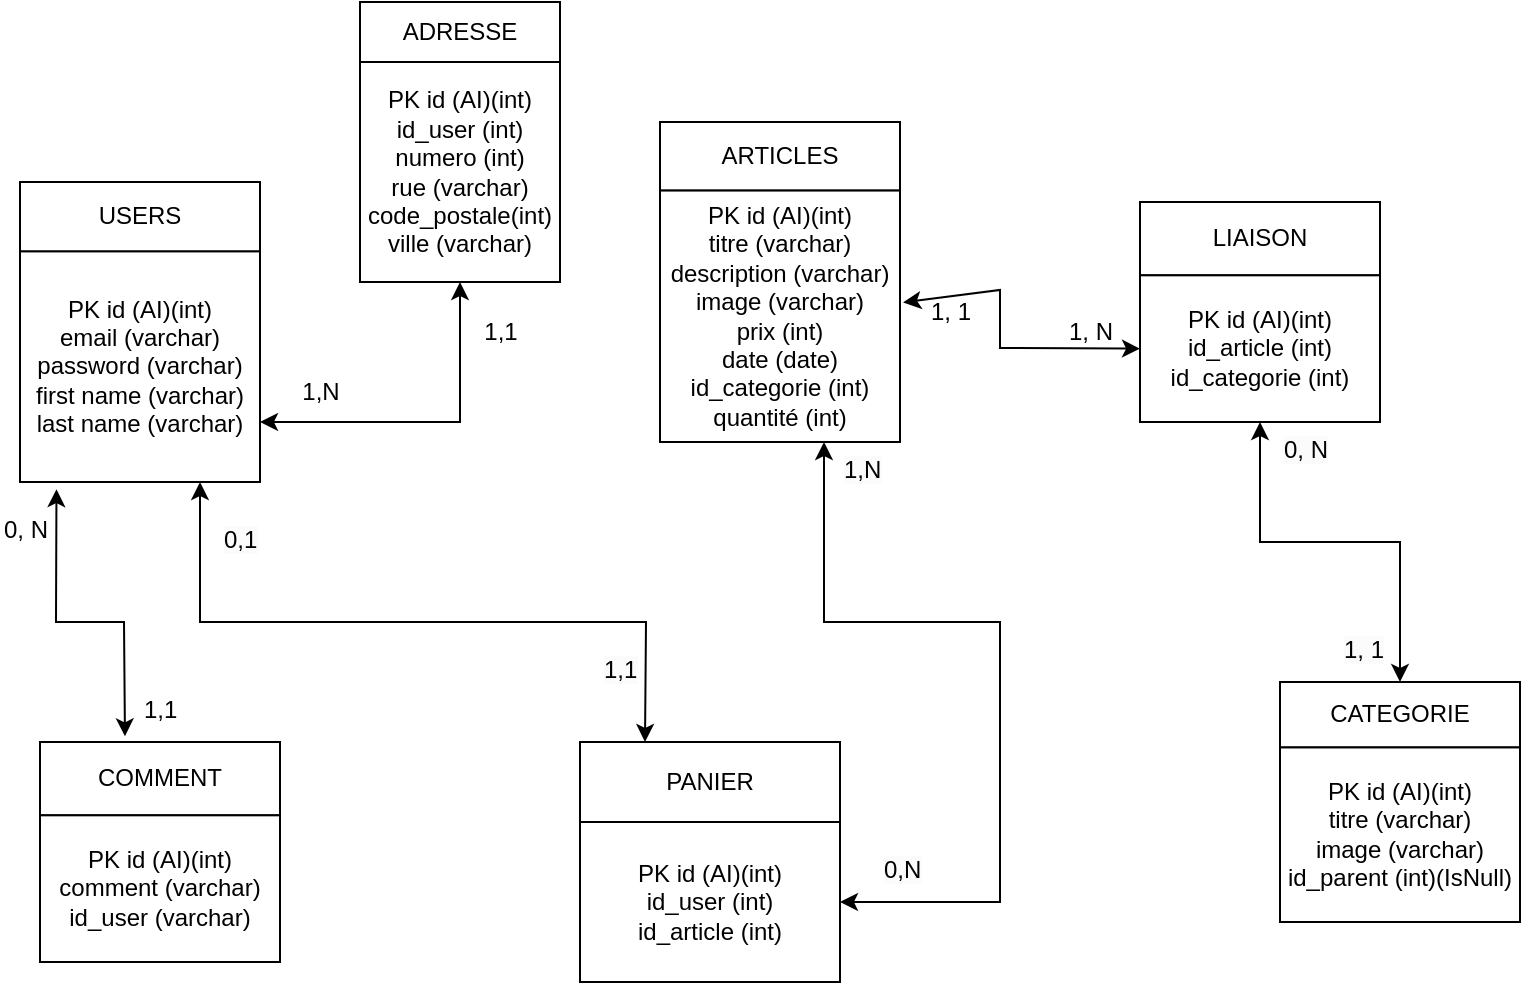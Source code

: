 <mxfile version="21.2.9" type="github">
  <diagram name="Page-1" id="oE-j_5iUDHyS0gyDiJHf">
    <mxGraphModel dx="1050" dy="577" grid="1" gridSize="10" guides="1" tooltips="1" connect="1" arrows="1" fold="1" page="1" pageScale="1" pageWidth="827" pageHeight="1169" math="0" shadow="0">
      <root>
        <mxCell id="0" />
        <mxCell id="1" parent="0" />
        <mxCell id="yUVncVeyEe3Xqn4Ctn47-15" value="" style="group" parent="1" vertex="1" connectable="0">
          <mxGeometry x="60" y="380" width="120" height="110" as="geometry" />
        </mxCell>
        <mxCell id="yUVncVeyEe3Xqn4Ctn47-13" value="COMMENT" style="rounded=0;whiteSpace=wrap;html=1;" parent="yUVncVeyEe3Xqn4Ctn47-15" vertex="1">
          <mxGeometry width="120" height="36.667" as="geometry" />
        </mxCell>
        <mxCell id="yUVncVeyEe3Xqn4Ctn47-14" value="PK id (AI)(int)&lt;br&gt;comment (varchar)&lt;br&gt;id_user (varchar)" style="rounded=0;whiteSpace=wrap;html=1;" parent="yUVncVeyEe3Xqn4Ctn47-15" vertex="1">
          <mxGeometry y="36.667" width="120" height="73.333" as="geometry" />
        </mxCell>
        <mxCell id="yUVncVeyEe3Xqn4Ctn47-16" value="" style="group" parent="1" vertex="1" connectable="0">
          <mxGeometry x="330" y="380" width="130" height="120" as="geometry" />
        </mxCell>
        <mxCell id="yUVncVeyEe3Xqn4Ctn47-10" value="PANIER" style="rounded=0;whiteSpace=wrap;html=1;" parent="yUVncVeyEe3Xqn4Ctn47-16" vertex="1">
          <mxGeometry width="130" height="40" as="geometry" />
        </mxCell>
        <mxCell id="yUVncVeyEe3Xqn4Ctn47-12" value="PK id (AI)(int)&lt;br&gt;id_user (int)&lt;br&gt;id_article (int)" style="rounded=0;whiteSpace=wrap;html=1;" parent="yUVncVeyEe3Xqn4Ctn47-16" vertex="1">
          <mxGeometry y="40" width="130" height="80" as="geometry" />
        </mxCell>
        <mxCell id="yUVncVeyEe3Xqn4Ctn47-17" value="" style="group" parent="1" vertex="1" connectable="0">
          <mxGeometry x="680" y="350" width="120" height="120" as="geometry" />
        </mxCell>
        <mxCell id="yUVncVeyEe3Xqn4Ctn47-8" value="CATEGORIE" style="rounded=0;whiteSpace=wrap;html=1;" parent="yUVncVeyEe3Xqn4Ctn47-17" vertex="1">
          <mxGeometry width="120" height="32.727" as="geometry" />
        </mxCell>
        <mxCell id="yUVncVeyEe3Xqn4Ctn47-9" value="PK id (AI)(int)&lt;br&gt;titre (varchar)&lt;br&gt;image (varchar)&lt;br&gt;id_parent (int)(IsNull)" style="rounded=0;whiteSpace=wrap;html=1;" parent="yUVncVeyEe3Xqn4Ctn47-17" vertex="1">
          <mxGeometry y="32.727" width="120" height="87.273" as="geometry" />
        </mxCell>
        <mxCell id="yUVncVeyEe3Xqn4Ctn47-18" value="" style="group" parent="1" vertex="1" connectable="0">
          <mxGeometry x="370" y="70" width="120" height="160" as="geometry" />
        </mxCell>
        <mxCell id="yUVncVeyEe3Xqn4Ctn47-3" value="ARTICLES" style="rounded=0;whiteSpace=wrap;html=1;" parent="yUVncVeyEe3Xqn4Ctn47-18" vertex="1">
          <mxGeometry width="120" height="34.286" as="geometry" />
        </mxCell>
        <mxCell id="yUVncVeyEe3Xqn4Ctn47-5" value="PK id (AI)(int)&lt;br&gt;titre (varchar)&lt;br&gt;description (varchar)&lt;br&gt;image (varchar)&lt;br&gt;prix (int)&lt;br&gt;date (date)&lt;br&gt;id_categorie (int)&lt;br&gt;quantité (int)" style="rounded=0;whiteSpace=wrap;html=1;" parent="yUVncVeyEe3Xqn4Ctn47-18" vertex="1">
          <mxGeometry y="34.286" width="120" height="125.714" as="geometry" />
        </mxCell>
        <mxCell id="yUVncVeyEe3Xqn4Ctn47-19" value="" style="group" parent="1" vertex="1" connectable="0">
          <mxGeometry x="50" y="100" width="120" height="150" as="geometry" />
        </mxCell>
        <mxCell id="yUVncVeyEe3Xqn4Ctn47-2" value="PK id (AI)(int)&lt;br&gt;email (varchar)&lt;br&gt;password (varchar)&lt;br&gt;first name (varchar)&lt;br&gt;last name (varchar)" style="rounded=0;whiteSpace=wrap;html=1;" parent="yUVncVeyEe3Xqn4Ctn47-19" vertex="1">
          <mxGeometry y="34.62" width="120" height="115.38" as="geometry" />
        </mxCell>
        <mxCell id="yUVncVeyEe3Xqn4Ctn47-4" value="USERS" style="rounded=0;whiteSpace=wrap;html=1;" parent="yUVncVeyEe3Xqn4Ctn47-19" vertex="1">
          <mxGeometry width="120" height="34.62" as="geometry" />
        </mxCell>
        <mxCell id="yUVncVeyEe3Xqn4Ctn47-21" value="" style="group" parent="1" vertex="1" connectable="0">
          <mxGeometry x="610" y="110" width="120" height="110" as="geometry" />
        </mxCell>
        <mxCell id="yUVncVeyEe3Xqn4Ctn47-22" value="LIAISON" style="rounded=0;whiteSpace=wrap;html=1;" parent="yUVncVeyEe3Xqn4Ctn47-21" vertex="1">
          <mxGeometry width="120" height="36.667" as="geometry" />
        </mxCell>
        <mxCell id="yUVncVeyEe3Xqn4Ctn47-23" value="PK id (AI)(int)&lt;br&gt;id_article (int)&lt;br&gt;id_categorie (int)" style="rounded=0;whiteSpace=wrap;html=1;" parent="yUVncVeyEe3Xqn4Ctn47-21" vertex="1">
          <mxGeometry y="36.667" width="120" height="73.333" as="geometry" />
        </mxCell>
        <mxCell id="yUVncVeyEe3Xqn4Ctn47-30" value="" style="endArrow=classic;startArrow=classic;html=1;rounded=0;entryX=0;entryY=0.5;entryDx=0;entryDy=0;exitX=1.013;exitY=0.445;exitDx=0;exitDy=0;exitPerimeter=0;" parent="1" source="yUVncVeyEe3Xqn4Ctn47-5" target="yUVncVeyEe3Xqn4Ctn47-23" edge="1">
          <mxGeometry width="50" height="50" relative="1" as="geometry">
            <mxPoint x="490" y="170" as="sourcePoint" />
            <mxPoint x="540" y="120" as="targetPoint" />
            <Array as="points">
              <mxPoint x="540" y="154" />
              <mxPoint x="540" y="183" />
            </Array>
          </mxGeometry>
        </mxCell>
        <mxCell id="yUVncVeyEe3Xqn4Ctn47-33" value="" style="endArrow=classic;startArrow=classic;html=1;rounded=0;exitX=0.5;exitY=0;exitDx=0;exitDy=0;entryX=0.5;entryY=1;entryDx=0;entryDy=0;" parent="1" source="yUVncVeyEe3Xqn4Ctn47-8" target="yUVncVeyEe3Xqn4Ctn47-23" edge="1">
          <mxGeometry width="50" height="50" relative="1" as="geometry">
            <mxPoint x="590" y="270" as="sourcePoint" />
            <mxPoint x="640" y="220" as="targetPoint" />
            <Array as="points">
              <mxPoint x="740" y="280" />
              <mxPoint x="670" y="280" />
            </Array>
          </mxGeometry>
        </mxCell>
        <mxCell id="yUVncVeyEe3Xqn4Ctn47-35" value="1, N" style="text;html=1;align=center;verticalAlign=middle;resizable=0;points=[];autosize=1;strokeColor=none;fillColor=none;" parent="1" vertex="1">
          <mxGeometry x="560" y="160" width="50" height="30" as="geometry" />
        </mxCell>
        <mxCell id="yUVncVeyEe3Xqn4Ctn47-36" value="&lt;span style=&quot;color: rgb(0, 0, 0); font-family: Helvetica; font-size: 12px; font-style: normal; font-variant-ligatures: normal; font-variant-caps: normal; font-weight: 400; letter-spacing: normal; orphans: 2; text-align: center; text-indent: 0px; text-transform: none; widows: 2; word-spacing: 0px; -webkit-text-stroke-width: 0px; background-color: rgb(251, 251, 251); text-decoration-thickness: initial; text-decoration-style: initial; text-decoration-color: initial; float: none; display: inline !important;&quot;&gt;1, 1&lt;/span&gt;" style="text;whiteSpace=wrap;html=1;" parent="1" vertex="1">
          <mxGeometry x="710" y="320" width="40" height="30" as="geometry" />
        </mxCell>
        <mxCell id="yUVncVeyEe3Xqn4Ctn47-37" value="&lt;span style=&quot;color: rgb(0, 0, 0); font-family: Helvetica; font-size: 12px; font-style: normal; font-variant-ligatures: normal; font-variant-caps: normal; font-weight: 400; letter-spacing: normal; orphans: 2; text-align: center; text-indent: 0px; text-transform: none; widows: 2; word-spacing: 0px; -webkit-text-stroke-width: 0px; background-color: rgb(251, 251, 251); text-decoration-thickness: initial; text-decoration-style: initial; text-decoration-color: initial; float: none; display: inline !important;&quot;&gt;0,N&lt;/span&gt;" style="text;whiteSpace=wrap;html=1;" parent="1" vertex="1">
          <mxGeometry x="480" y="430" width="30" height="20" as="geometry" />
        </mxCell>
        <mxCell id="yUVncVeyEe3Xqn4Ctn47-38" value="&lt;span style=&quot;color: rgb(0, 0, 0); font-family: Helvetica; font-size: 12px; font-style: normal; font-variant-ligatures: normal; font-variant-caps: normal; font-weight: 400; letter-spacing: normal; orphans: 2; text-align: center; text-indent: 0px; text-transform: none; widows: 2; word-spacing: 0px; -webkit-text-stroke-width: 0px; background-color: rgb(251, 251, 251); text-decoration-thickness: initial; text-decoration-style: initial; text-decoration-color: initial; float: none; display: inline !important;&quot;&gt;0,1&lt;/span&gt;" style="text;whiteSpace=wrap;html=1;" parent="1" vertex="1">
          <mxGeometry x="150" y="265" width="30" height="30" as="geometry" />
        </mxCell>
        <mxCell id="yUVncVeyEe3Xqn4Ctn47-41" value="&lt;span style=&quot;color: rgb(0, 0, 0); font-family: Helvetica; font-size: 12px; font-style: normal; font-variant-ligatures: normal; font-variant-caps: normal; font-weight: 400; letter-spacing: normal; orphans: 2; text-align: center; text-indent: 0px; text-transform: none; widows: 2; word-spacing: 0px; -webkit-text-stroke-width: 0px; background-color: rgb(251, 251, 251); text-decoration-thickness: initial; text-decoration-style: initial; text-decoration-color: initial; float: none; display: inline !important;&quot;&gt;1,1&lt;/span&gt;" style="text;whiteSpace=wrap;html=1;" parent="1" vertex="1">
          <mxGeometry x="340" y="330" width="30" height="30" as="geometry" />
        </mxCell>
        <mxCell id="yUVncVeyEe3Xqn4Ctn47-42" value="&lt;div style=&quot;text-align: center;&quot;&gt;0, N&lt;/div&gt;" style="text;whiteSpace=wrap;html=1;" parent="1" vertex="1">
          <mxGeometry x="40" y="260" width="30" height="30" as="geometry" />
        </mxCell>
        <mxCell id="yUVncVeyEe3Xqn4Ctn47-49" value="" style="endArrow=classic;startArrow=classic;html=1;rounded=0;entryX=0.25;entryY=0;entryDx=0;entryDy=0;" parent="1" target="yUVncVeyEe3Xqn4Ctn47-10" edge="1">
          <mxGeometry width="50" height="50" relative="1" as="geometry">
            <mxPoint x="140" y="250" as="sourcePoint" />
            <mxPoint x="240" y="260" as="targetPoint" />
            <Array as="points">
              <mxPoint x="140" y="320" />
              <mxPoint x="363" y="320" />
            </Array>
          </mxGeometry>
        </mxCell>
        <mxCell id="yUVncVeyEe3Xqn4Ctn47-50" value="" style="endArrow=classic;startArrow=classic;html=1;rounded=0;entryX=0.152;entryY=1.031;entryDx=0;entryDy=0;entryPerimeter=0;exitX=0.354;exitY=-0.077;exitDx=0;exitDy=0;exitPerimeter=0;" parent="1" source="yUVncVeyEe3Xqn4Ctn47-13" target="yUVncVeyEe3Xqn4Ctn47-2" edge="1">
          <mxGeometry width="50" height="50" relative="1" as="geometry">
            <mxPoint x="95" y="380" as="sourcePoint" />
            <mxPoint x="145" y="330" as="targetPoint" />
            <Array as="points">
              <mxPoint x="102" y="320" />
              <mxPoint x="68" y="320" />
            </Array>
          </mxGeometry>
        </mxCell>
        <mxCell id="yUVncVeyEe3Xqn4Ctn47-51" value="&lt;div style=&quot;text-align: center;&quot;&gt;1,1&lt;/div&gt;" style="text;whiteSpace=wrap;html=1;" parent="1" vertex="1">
          <mxGeometry x="110" y="350" width="30" height="30" as="geometry" />
        </mxCell>
        <mxCell id="yUVncVeyEe3Xqn4Ctn47-52" value="" style="endArrow=classic;startArrow=classic;html=1;rounded=0;exitX=1;exitY=0.5;exitDx=0;exitDy=0;" parent="1" source="yUVncVeyEe3Xqn4Ctn47-12" edge="1">
          <mxGeometry width="50" height="50" relative="1" as="geometry">
            <mxPoint x="530" y="420" as="sourcePoint" />
            <mxPoint x="452" y="230" as="targetPoint" />
            <Array as="points">
              <mxPoint x="540" y="460" />
              <mxPoint x="540" y="320" />
              <mxPoint x="452" y="320" />
            </Array>
          </mxGeometry>
        </mxCell>
        <mxCell id="yUVncVeyEe3Xqn4Ctn47-54" value="&lt;span style=&quot;color: rgb(0, 0, 0); font-family: Helvetica; font-size: 12px; font-style: normal; font-variant-ligatures: normal; font-variant-caps: normal; font-weight: 400; letter-spacing: normal; orphans: 2; text-align: center; text-indent: 0px; text-transform: none; widows: 2; word-spacing: 0px; -webkit-text-stroke-width: 0px; background-color: rgb(251, 251, 251); text-decoration-thickness: initial; text-decoration-style: initial; text-decoration-color: initial; float: none; display: inline !important;&quot;&gt;1,N&lt;/span&gt;" style="text;whiteSpace=wrap;html=1;" parent="1" vertex="1">
          <mxGeometry x="460" y="230" width="30" height="20" as="geometry" />
        </mxCell>
        <mxCell id="yUVncVeyEe3Xqn4Ctn47-55" value="1, 1" style="text;html=1;align=center;verticalAlign=middle;resizable=0;points=[];autosize=1;strokeColor=none;fillColor=none;" parent="1" vertex="1">
          <mxGeometry x="495" y="150" width="40" height="30" as="geometry" />
        </mxCell>
        <mxCell id="yUVncVeyEe3Xqn4Ctn47-56" value="&lt;span style=&quot;color: rgb(0, 0, 0); font-family: Helvetica; font-size: 12px; font-style: normal; font-variant-ligatures: normal; font-variant-caps: normal; font-weight: 400; letter-spacing: normal; orphans: 2; text-align: center; text-indent: 0px; text-transform: none; widows: 2; word-spacing: 0px; -webkit-text-stroke-width: 0px; background-color: rgb(251, 251, 251); text-decoration-thickness: initial; text-decoration-style: initial; text-decoration-color: initial; float: none; display: inline !important;&quot;&gt;0, N&lt;/span&gt;" style="text;whiteSpace=wrap;html=1;" parent="1" vertex="1">
          <mxGeometry x="680" y="220" width="40" height="30" as="geometry" />
        </mxCell>
        <mxCell id="Ge5HHEds-0tlHNqM2KUf-5" value="" style="group" vertex="1" connectable="0" parent="1">
          <mxGeometry x="220" y="10" width="100" height="140" as="geometry" />
        </mxCell>
        <mxCell id="Ge5HHEds-0tlHNqM2KUf-3" value="PK id (AI)(int)&lt;br&gt;id_user (int)&lt;br&gt;numero (int)&lt;br&gt;rue (varchar)&lt;br&gt;code_postale(int)&lt;br&gt;ville (varchar)" style="rounded=0;whiteSpace=wrap;html=1;" vertex="1" parent="Ge5HHEds-0tlHNqM2KUf-5">
          <mxGeometry y="30" width="100" height="110" as="geometry" />
        </mxCell>
        <mxCell id="Ge5HHEds-0tlHNqM2KUf-4" value="ADRESSE" style="rounded=0;whiteSpace=wrap;html=1;" vertex="1" parent="Ge5HHEds-0tlHNqM2KUf-5">
          <mxGeometry width="100" height="30" as="geometry" />
        </mxCell>
        <mxCell id="Ge5HHEds-0tlHNqM2KUf-6" value="" style="endArrow=classic;startArrow=classic;html=1;rounded=0;entryX=0.5;entryY=1;entryDx=0;entryDy=0;" edge="1" parent="1" target="Ge5HHEds-0tlHNqM2KUf-3">
          <mxGeometry width="50" height="50" relative="1" as="geometry">
            <mxPoint x="170" y="220" as="sourcePoint" />
            <mxPoint x="440" y="230" as="targetPoint" />
            <Array as="points">
              <mxPoint x="270" y="220" />
            </Array>
          </mxGeometry>
        </mxCell>
        <mxCell id="Ge5HHEds-0tlHNqM2KUf-7" value="1,1" style="text;html=1;align=center;verticalAlign=middle;resizable=0;points=[];autosize=1;strokeColor=none;fillColor=none;" vertex="1" parent="1">
          <mxGeometry x="270" y="160" width="40" height="30" as="geometry" />
        </mxCell>
        <mxCell id="Ge5HHEds-0tlHNqM2KUf-8" value="1,N" style="text;html=1;align=center;verticalAlign=middle;resizable=0;points=[];autosize=1;strokeColor=none;fillColor=none;" vertex="1" parent="1">
          <mxGeometry x="180" y="190" width="40" height="30" as="geometry" />
        </mxCell>
      </root>
    </mxGraphModel>
  </diagram>
</mxfile>
